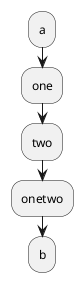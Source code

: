 {
  "sha1": "qno9iosvit7qb1oufds34wbuv71ldp",
  "insertion": {
    "when": "2024-06-04T17:28:42.672Z",
    "url": "https://forum.plantuml.net/10884/data-structures-json?show=11125#c11125",
    "user": "plantuml@gmail.com"
  }
}
@startuml
!$one="one"
!$two="two"
   
:a;
:$one;
:$two;
:%string($one+$two);
:b;
@enduml
